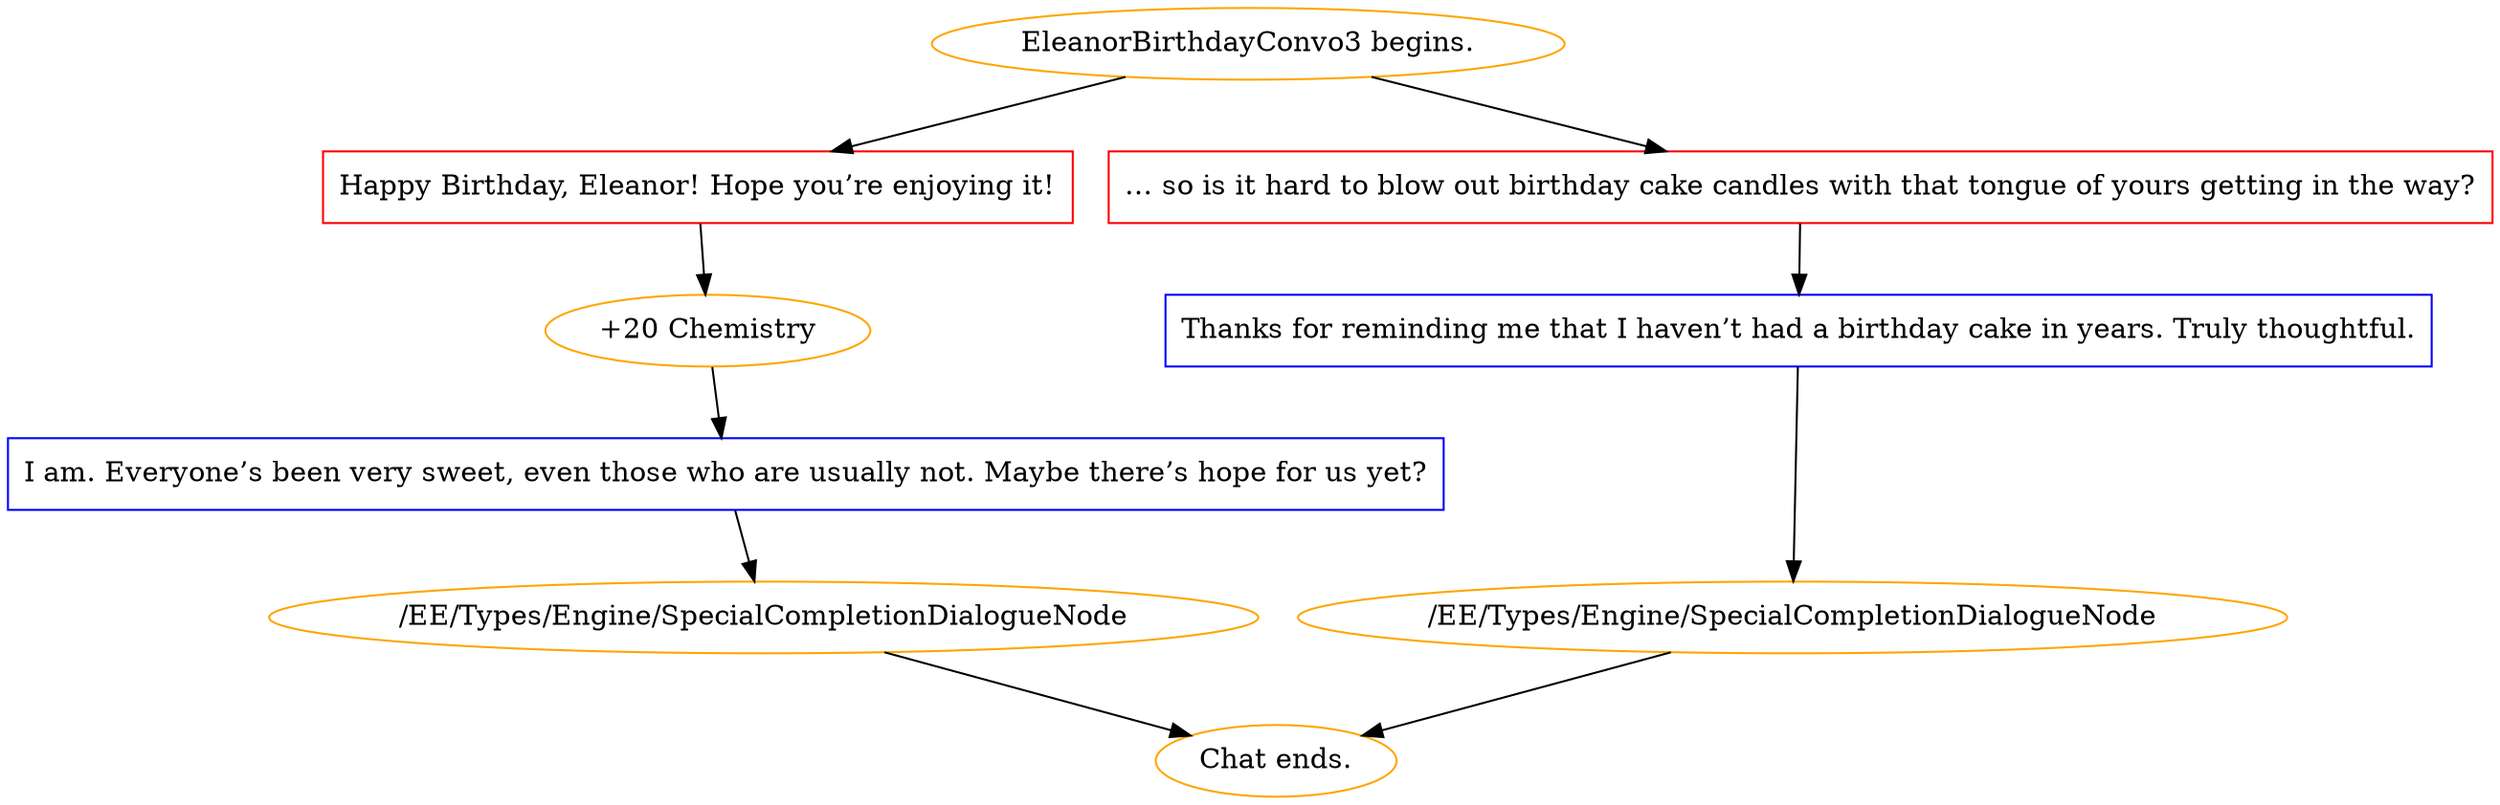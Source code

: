 digraph {
	"EleanorBirthdayConvo3 begins." [color=orange];
		"EleanorBirthdayConvo3 begins." -> 2833;
		"EleanorBirthdayConvo3 begins." -> 2836;
	2833 [label="Happy Birthday, Eleanor! Hope you’re enjoying it!",shape=box,color=red];
		2833 -> 784;
	2836 [label="… so is it hard to blow out birthday cake candles with that tongue of yours getting in the way?",shape=box,color=red];
		2836 -> 785;
	784 [label="+20 Chemistry",color=orange];
		784 -> 2835;
	785 [label="Thanks for reminding me that I haven’t had a birthday cake in years. Truly thoughtful.",shape=box,color=blue];
		785 -> 2843;
	2835 [label="I am. Everyone’s been very sweet, even those who are usually not. Maybe there’s hope for us yet?",shape=box,color=blue];
		2835 -> 2838;
	2843 [label="/EE/Types/Engine/SpecialCompletionDialogueNode",color=orange];
		2843 -> "Chat ends.";
	2838 [label="/EE/Types/Engine/SpecialCompletionDialogueNode",color=orange];
		2838 -> "Chat ends.";
	"Chat ends." [color=orange];
}